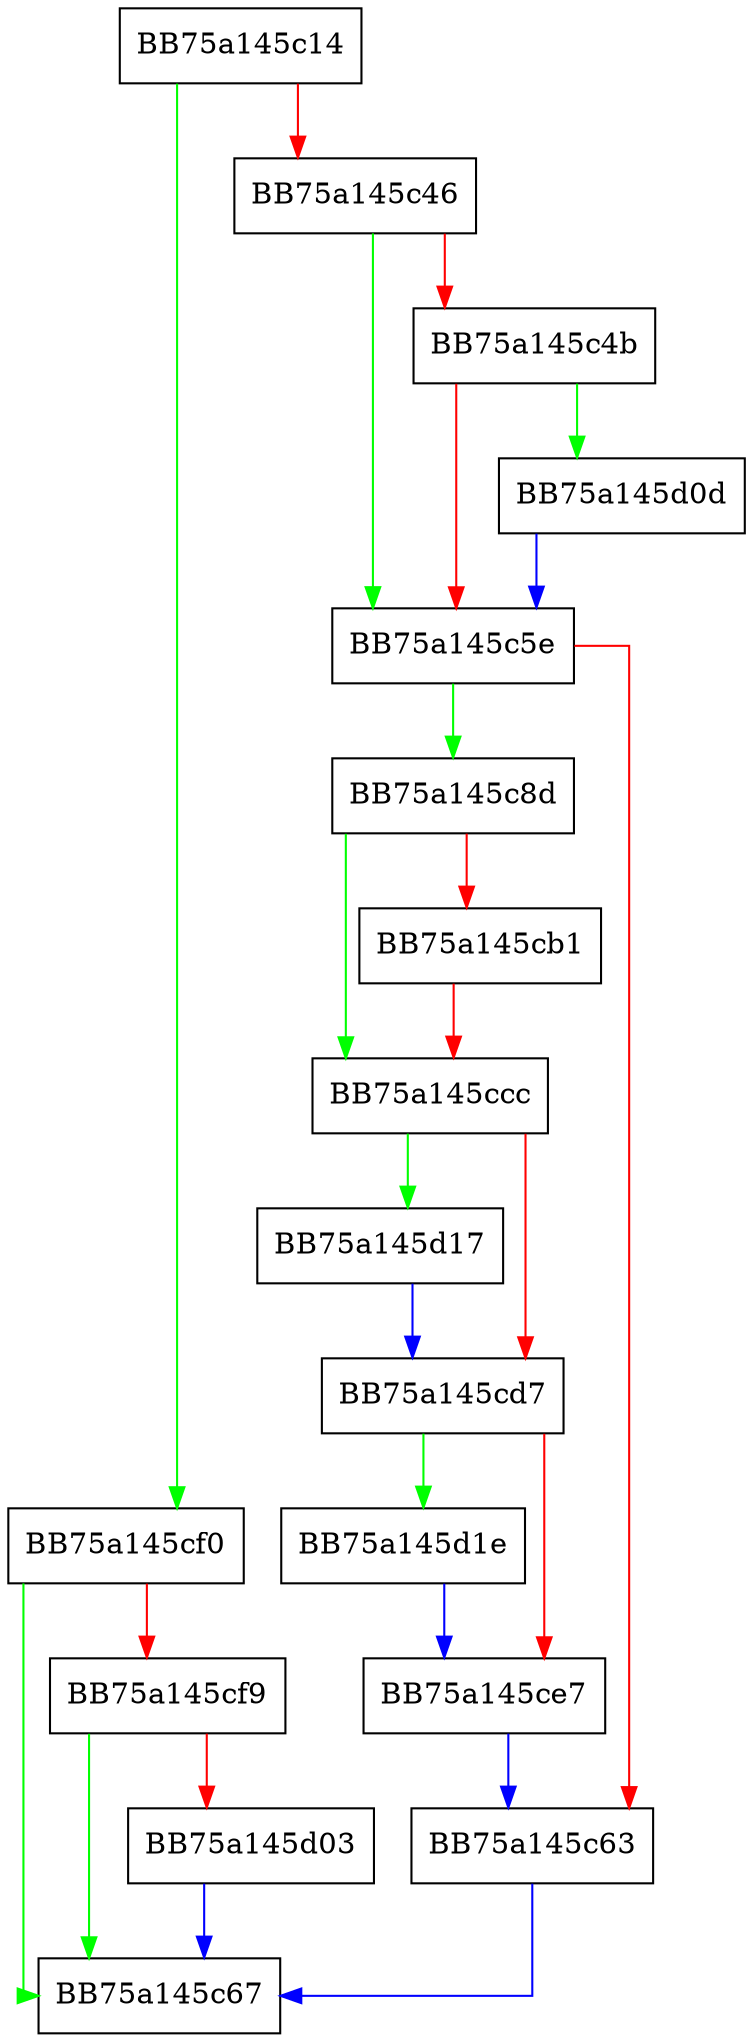 digraph AttachUfsPlugin {
  node [shape="box"];
  graph [splines=ortho];
  BB75a145c14 -> BB75a145cf0 [color="green"];
  BB75a145c14 -> BB75a145c46 [color="red"];
  BB75a145c46 -> BB75a145c5e [color="green"];
  BB75a145c46 -> BB75a145c4b [color="red"];
  BB75a145c4b -> BB75a145d0d [color="green"];
  BB75a145c4b -> BB75a145c5e [color="red"];
  BB75a145c5e -> BB75a145c8d [color="green"];
  BB75a145c5e -> BB75a145c63 [color="red"];
  BB75a145c63 -> BB75a145c67 [color="blue"];
  BB75a145c8d -> BB75a145ccc [color="green"];
  BB75a145c8d -> BB75a145cb1 [color="red"];
  BB75a145cb1 -> BB75a145ccc [color="red"];
  BB75a145ccc -> BB75a145d17 [color="green"];
  BB75a145ccc -> BB75a145cd7 [color="red"];
  BB75a145cd7 -> BB75a145d1e [color="green"];
  BB75a145cd7 -> BB75a145ce7 [color="red"];
  BB75a145ce7 -> BB75a145c63 [color="blue"];
  BB75a145cf0 -> BB75a145c67 [color="green"];
  BB75a145cf0 -> BB75a145cf9 [color="red"];
  BB75a145cf9 -> BB75a145c67 [color="green"];
  BB75a145cf9 -> BB75a145d03 [color="red"];
  BB75a145d03 -> BB75a145c67 [color="blue"];
  BB75a145d0d -> BB75a145c5e [color="blue"];
  BB75a145d17 -> BB75a145cd7 [color="blue"];
  BB75a145d1e -> BB75a145ce7 [color="blue"];
}